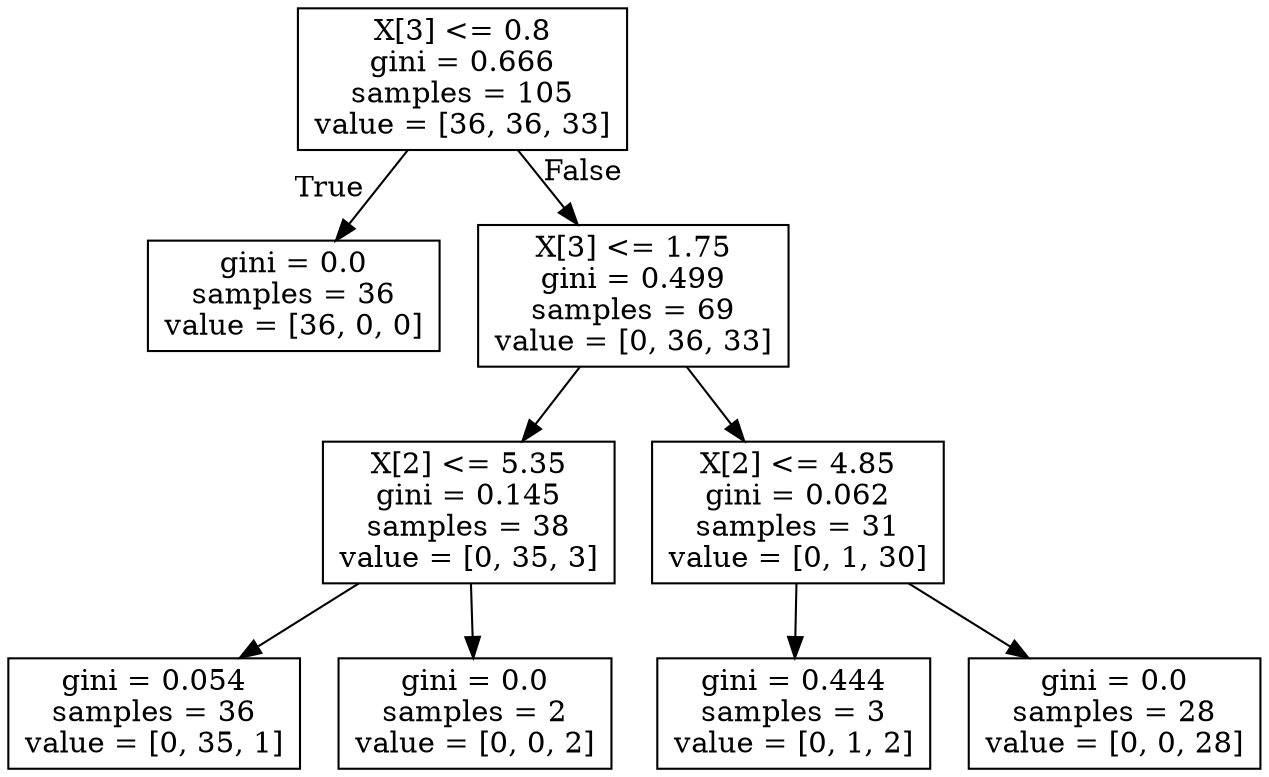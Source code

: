 digraph Tree {
node [shape=box] ;
0 [label="X[3] <= 0.8\ngini = 0.666\nsamples = 105\nvalue = [36, 36, 33]"] ;
1 [label="gini = 0.0\nsamples = 36\nvalue = [36, 0, 0]"] ;
0 -> 1 [labeldistance=2.5, labelangle=45, headlabel="True"] ;
2 [label="X[3] <= 1.75\ngini = 0.499\nsamples = 69\nvalue = [0, 36, 33]"] ;
0 -> 2 [labeldistance=2.5, labelangle=-45, headlabel="False"] ;
3 [label="X[2] <= 5.35\ngini = 0.145\nsamples = 38\nvalue = [0, 35, 3]"] ;
2 -> 3 ;
4 [label="gini = 0.054\nsamples = 36\nvalue = [0, 35, 1]"] ;
3 -> 4 ;
5 [label="gini = 0.0\nsamples = 2\nvalue = [0, 0, 2]"] ;
3 -> 5 ;
6 [label="X[2] <= 4.85\ngini = 0.062\nsamples = 31\nvalue = [0, 1, 30]"] ;
2 -> 6 ;
7 [label="gini = 0.444\nsamples = 3\nvalue = [0, 1, 2]"] ;
6 -> 7 ;
8 [label="gini = 0.0\nsamples = 28\nvalue = [0, 0, 28]"] ;
6 -> 8 ;
}